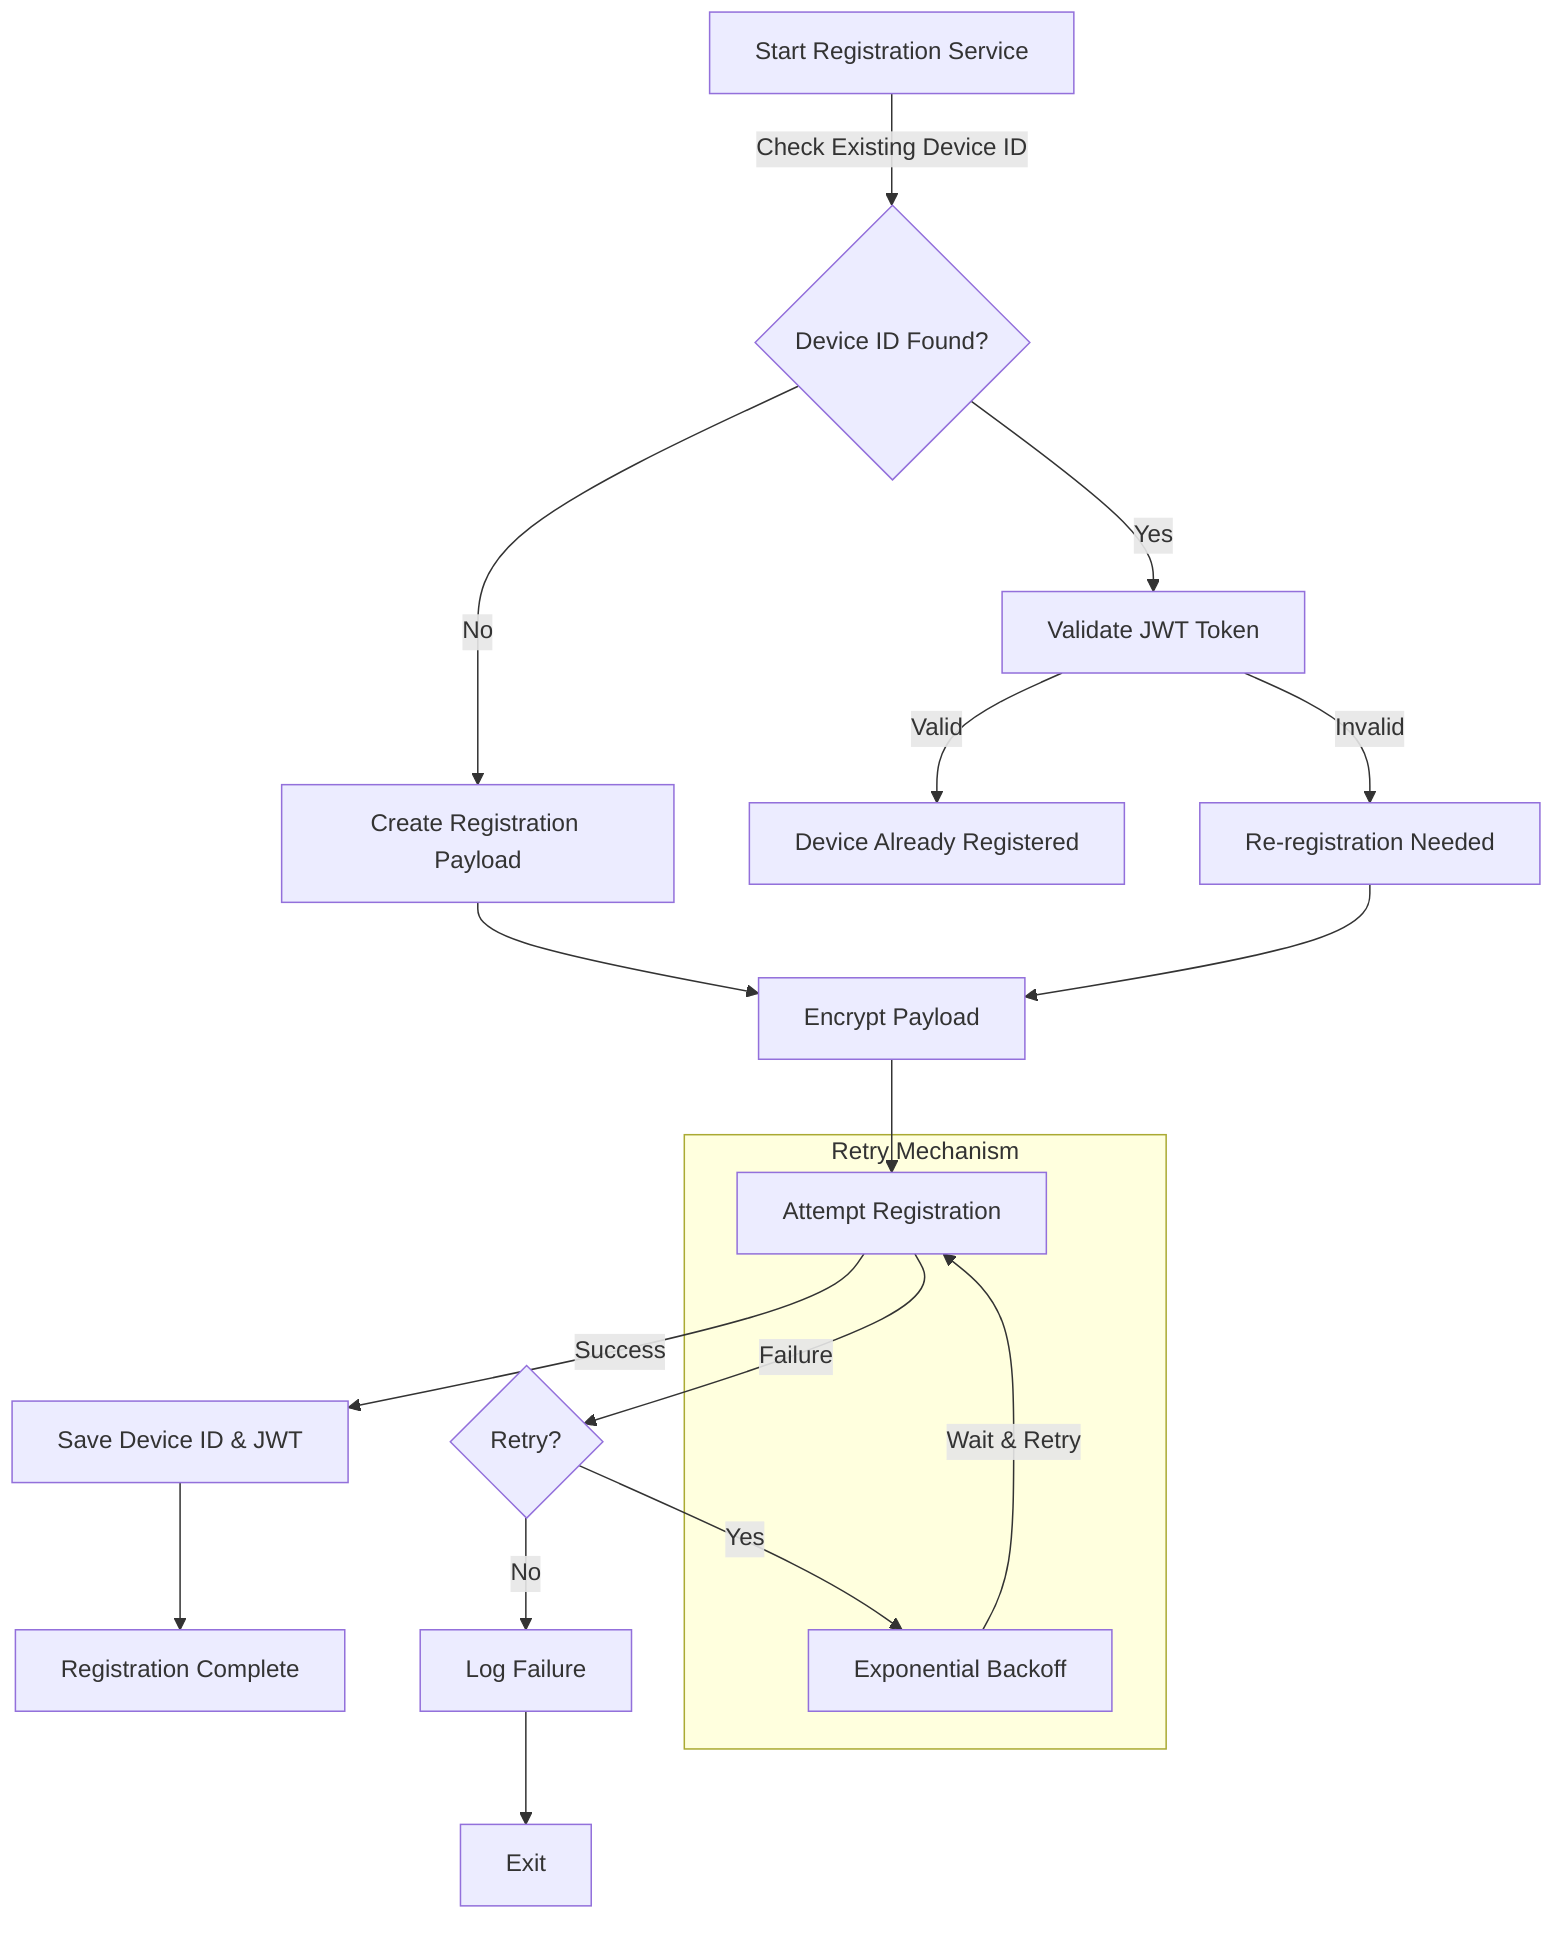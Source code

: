 graph TD;
    A[Start Registration Service] -->|Check Existing Device ID| B{Device ID Found?};
    
    B -- No --> C[Create Registration Payload];
    B -- Yes --> D[Validate JWT Token];

    D -- Valid --> E[Device Already Registered];
    D -- Invalid --> F[Re-registration Needed];
    
    C --> G[Encrypt Payload] --> H[Attempt Registration];
    F --> G;

    H -->|Success| I[Save Device ID & JWT];
    H -->|Failure| J{Retry?};

    J -- Yes --> K[Exponential Backoff];
    J -- No --> L[Log Failure];

    I --> M[Registration Complete];
    L --> N[Exit];

    subgraph Retry Mechanism
        K -->|Wait & Retry| H;
    end